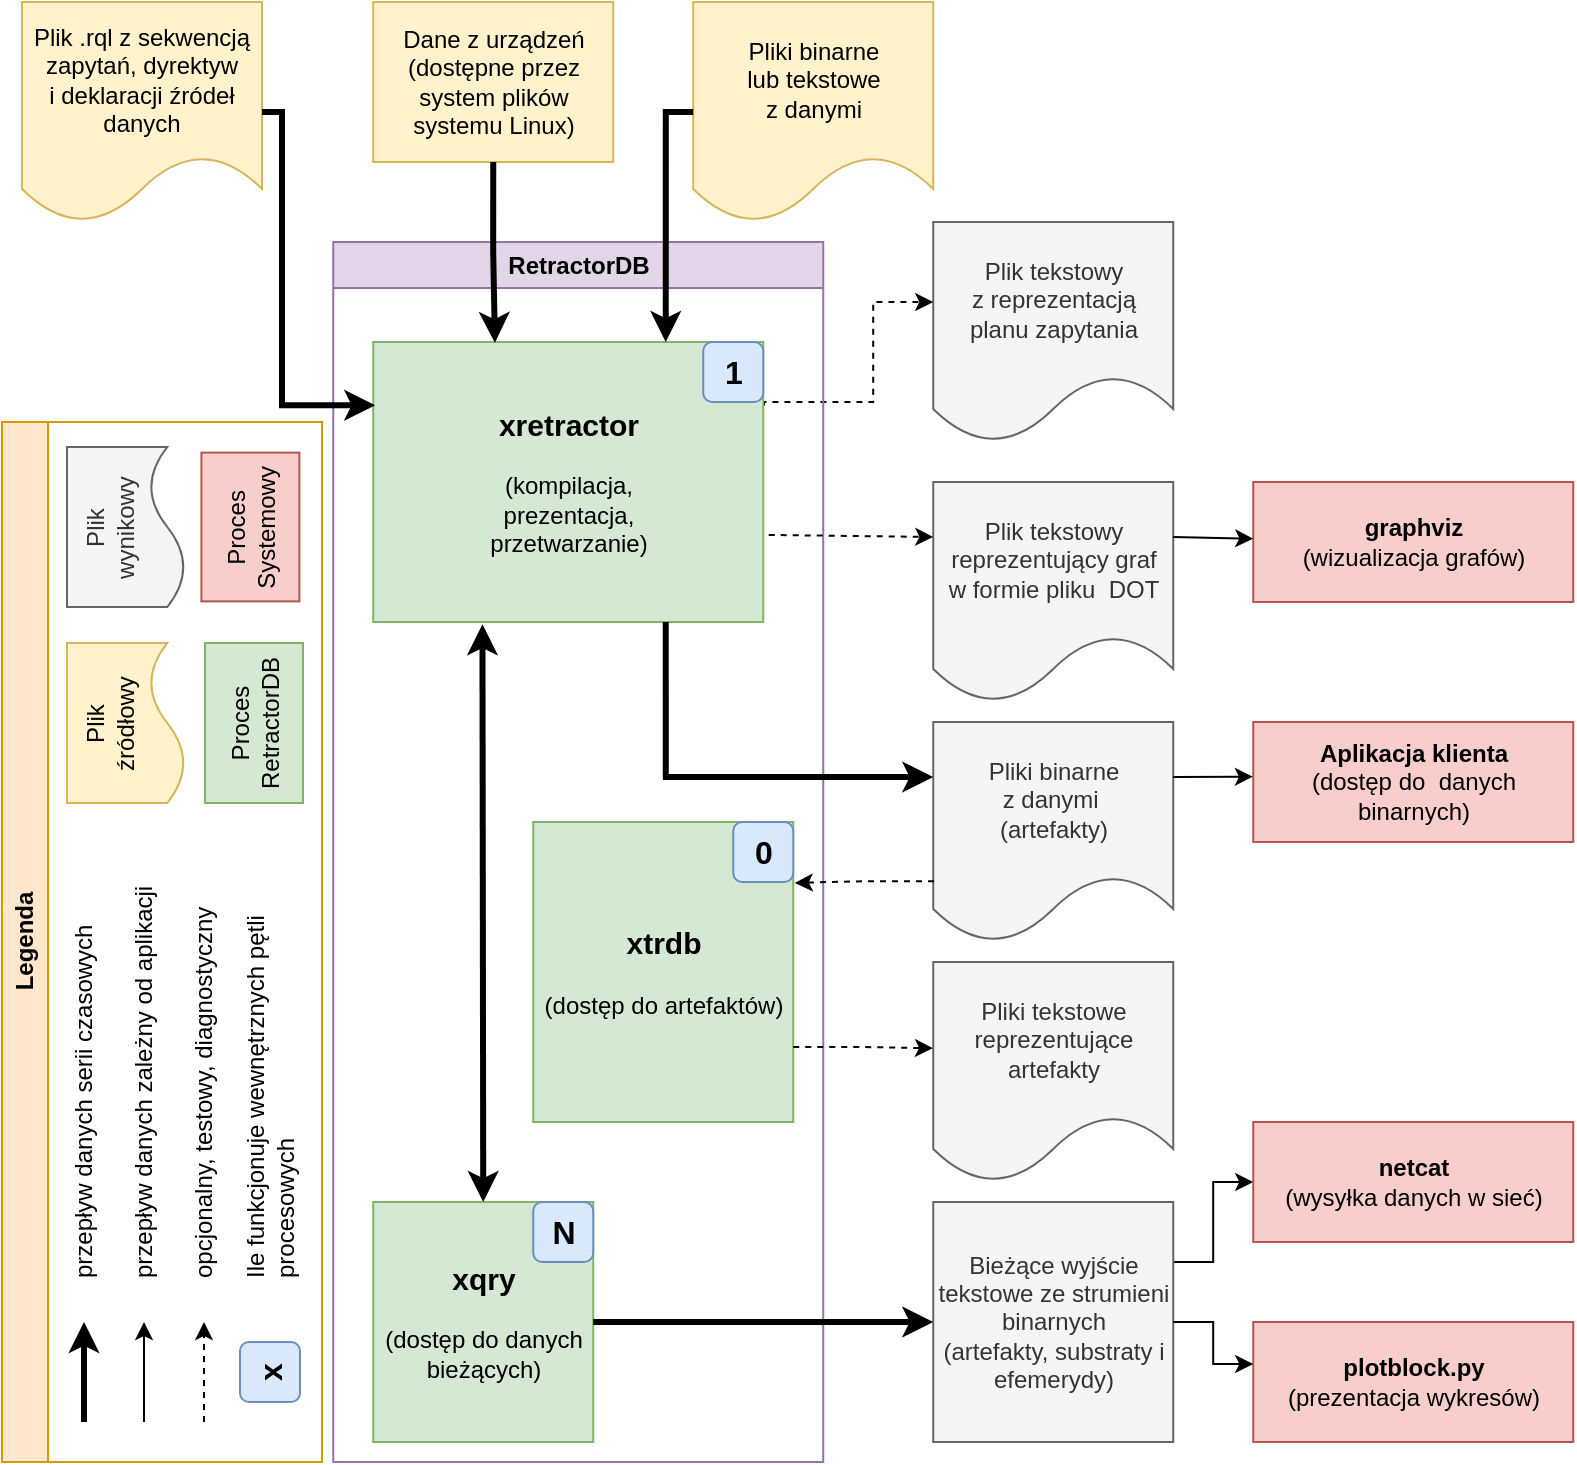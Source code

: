 <mxfile version="28.1.2" pages="3">
  <diagram name="Przepływ danych i sterowania" id="C0W2QoMvG6d1opmmmL35">
    <mxGraphModel dx="2066" dy="1201" grid="1" gridSize="10" guides="1" tooltips="1" connect="1" arrows="1" fold="1" page="1" pageScale="1" pageWidth="827" pageHeight="1169" math="0" shadow="0">
      <root>
        <mxCell id="0" />
        <mxCell id="1" parent="0" />
        <mxCell id="Fg6vfbXNuNdmYqIAQbSN-1" value="Dane z urządzeń&lt;div&gt;(dostępne przez system plików&lt;/div&gt;&lt;div&gt;systemu Linux)&lt;/div&gt;" style="rounded=0;whiteSpace=wrap;html=1;fillColor=#fff2cc;strokeColor=#d6b656;" parent="1" vertex="1">
          <mxGeometry x="215.62" y="40" width="120" height="80" as="geometry" />
        </mxCell>
        <mxCell id="Fg6vfbXNuNdmYqIAQbSN-6" value="Plik .rql z sekwencją&lt;div&gt;zapytań, dyrektyw&lt;/div&gt;&lt;div&gt;i deklaracji źródeł&lt;/div&gt;&lt;div&gt;danych&lt;/div&gt;" style="shape=document;whiteSpace=wrap;html=1;boundedLbl=1;fillColor=#fff2cc;strokeColor=#d6b656;" parent="1" vertex="1">
          <mxGeometry x="40" y="40" width="120" height="110" as="geometry" />
        </mxCell>
        <mxCell id="Fg6vfbXNuNdmYqIAQbSN-7" value="Plik tekstowy&lt;div&gt;z reprezentacją&lt;/div&gt;&lt;div&gt;planu zapytania&lt;/div&gt;" style="shape=document;whiteSpace=wrap;html=1;boundedLbl=1;fillColor=#f5f5f5;fontColor=#333333;strokeColor=#666666;" parent="1" vertex="1">
          <mxGeometry x="495.62" y="150" width="120" height="110" as="geometry" />
        </mxCell>
        <mxCell id="Fg6vfbXNuNdmYqIAQbSN-8" value="Plik tekstowy reprezentujący graf&lt;br&gt;w formie pliku&amp;nbsp; DOT" style="shape=document;whiteSpace=wrap;html=1;boundedLbl=1;fillColor=#f5f5f5;fontColor=#333333;strokeColor=#666666;" parent="1" vertex="1">
          <mxGeometry x="495.62" y="280" width="120" height="110" as="geometry" />
        </mxCell>
        <mxCell id="Fg6vfbXNuNdmYqIAQbSN-9" value="Pliki binarne&lt;div&gt;z danymi&amp;nbsp;&lt;/div&gt;&lt;div&gt;(artefakty)&lt;/div&gt;" style="shape=document;whiteSpace=wrap;html=1;boundedLbl=1;fillColor=#f5f5f5;fontColor=#333333;strokeColor=#666666;" parent="1" vertex="1">
          <mxGeometry x="495.62" y="400" width="120" height="110" as="geometry" />
        </mxCell>
        <mxCell id="Fg6vfbXNuNdmYqIAQbSN-46" style="edgeStyle=orthogonalEdgeStyle;rounded=0;orthogonalLoop=1;jettySize=auto;html=1;exitX=1;exitY=0.25;exitDx=0;exitDy=0;entryX=0;entryY=0.5;entryDx=0;entryDy=0;" parent="1" source="Fg6vfbXNuNdmYqIAQbSN-13" target="Fg6vfbXNuNdmYqIAQbSN-19" edge="1">
          <mxGeometry relative="1" as="geometry" />
        </mxCell>
        <mxCell id="Fg6vfbXNuNdmYqIAQbSN-13" value="Bieżące wyjście tekstowe ze strumieni binarnych&lt;div&gt;(artefakty, substraty i efemerydy)&lt;/div&gt;" style="rounded=0;whiteSpace=wrap;html=1;fillColor=#f5f5f5;fontColor=#333333;strokeColor=#666666;" parent="1" vertex="1">
          <mxGeometry x="495.62" y="640" width="120" height="120" as="geometry" />
        </mxCell>
        <mxCell id="Fg6vfbXNuNdmYqIAQbSN-14" value="Pliki binarne&lt;div&gt;lub tekstowe&lt;/div&gt;&lt;div&gt;z danymi&lt;/div&gt;" style="shape=document;whiteSpace=wrap;html=1;boundedLbl=1;fillColor=#fff2cc;strokeColor=#d6b656;" parent="1" vertex="1">
          <mxGeometry x="375.62" y="40" width="120" height="110" as="geometry" />
        </mxCell>
        <mxCell id="Fg6vfbXNuNdmYqIAQbSN-18" value="&lt;b&gt;plotblock.py&lt;/b&gt;&lt;div&gt;(prezentacja wykresów)&lt;/div&gt;" style="rounded=0;whiteSpace=wrap;html=1;fillColor=#f8cecc;strokeColor=#b85450;" parent="1" vertex="1">
          <mxGeometry x="655.62" y="700" width="160" height="60" as="geometry" />
        </mxCell>
        <mxCell id="Fg6vfbXNuNdmYqIAQbSN-19" value="&lt;b&gt;netcat&lt;/b&gt;&lt;div&gt;(wysyłka danych w sieć)&lt;/div&gt;" style="rounded=0;whiteSpace=wrap;html=1;fillColor=#f8cecc;strokeColor=#b85450;" parent="1" vertex="1">
          <mxGeometry x="655.62" y="600" width="160" height="60" as="geometry" />
        </mxCell>
        <mxCell id="Fg6vfbXNuNdmYqIAQbSN-21" value="&lt;b&gt;graphviz&lt;/b&gt;&lt;br&gt;&lt;div&gt;(wizualizacja grafów)&lt;/div&gt;" style="rounded=0;whiteSpace=wrap;html=1;fillColor=#f8cecc;strokeColor=#b85450;" parent="1" vertex="1">
          <mxGeometry x="655.62" y="280" width="160" height="60" as="geometry" />
        </mxCell>
        <mxCell id="Fg6vfbXNuNdmYqIAQbSN-34" style="edgeStyle=orthogonalEdgeStyle;rounded=0;orthogonalLoop=1;jettySize=auto;html=1;exitX=1.002;exitY=0.227;exitDx=0;exitDy=0;exitPerimeter=0;dashed=1;entryX=0;entryY=0.364;entryDx=0;entryDy=0;entryPerimeter=0;" parent="1" source="Fg6vfbXNuNdmYqIAQbSN-5" target="Fg6vfbXNuNdmYqIAQbSN-7" edge="1">
          <mxGeometry relative="1" as="geometry">
            <mxPoint x="475.62" y="190" as="targetPoint" />
            <Array as="points">
              <mxPoint x="410.62" y="240" />
              <mxPoint x="465.62" y="240" />
              <mxPoint x="465.62" y="190" />
            </Array>
          </mxGeometry>
        </mxCell>
        <mxCell id="Fg6vfbXNuNdmYqIAQbSN-39" value="RetractorDB" style="swimlane;whiteSpace=wrap;html=1;fillColor=#e1d5e7;strokeColor=#9673a6;" parent="1" vertex="1">
          <mxGeometry x="195.62" y="160" width="245" height="610" as="geometry">
            <mxRectangle x="180" y="320" width="140" height="30" as="alternateBounds" />
          </mxGeometry>
        </mxCell>
        <mxCell id="Fg6vfbXNuNdmYqIAQbSN-5" value="&lt;b&gt;&lt;font style=&quot;font-size: 15px;&quot;&gt;xretractor&lt;/font&gt;&lt;/b&gt;&lt;br&gt;&lt;br&gt;&lt;div&gt;(kompilacja,&lt;/div&gt;&lt;div&gt;prezentacja,&lt;/div&gt;&lt;div&gt;przetwarzanie)&lt;/div&gt;" style="rounded=0;whiteSpace=wrap;html=1;fillColor=#d5e8d4;strokeColor=#82b366;" parent="Fg6vfbXNuNdmYqIAQbSN-39" vertex="1">
          <mxGeometry x="20" y="50" width="195" height="140" as="geometry" />
        </mxCell>
        <mxCell id="Fg6vfbXNuNdmYqIAQbSN-15" value="&lt;b&gt;&lt;font style=&quot;font-size: 15px;&quot;&gt;xqry&lt;/font&gt;&lt;/b&gt;&lt;div&gt;&lt;br&gt;&lt;div&gt;(dostęp do danych bieżących)&lt;/div&gt;&lt;/div&gt;" style="rounded=0;whiteSpace=wrap;html=1;fillColor=#d5e8d4;strokeColor=#82b366;" parent="Fg6vfbXNuNdmYqIAQbSN-39" vertex="1">
          <mxGeometry x="20" y="480" width="110" height="120" as="geometry" />
        </mxCell>
        <mxCell id="Fg6vfbXNuNdmYqIAQbSN-44" value="" style="endArrow=classic;startArrow=classic;html=1;rounded=0;entryX=0.28;entryY=1.008;entryDx=0;entryDy=0;entryPerimeter=0;exitX=0.5;exitY=0;exitDx=0;exitDy=0;strokeWidth=3;" parent="Fg6vfbXNuNdmYqIAQbSN-39" source="Fg6vfbXNuNdmYqIAQbSN-15" target="Fg6vfbXNuNdmYqIAQbSN-5" edge="1">
          <mxGeometry width="50" height="50" relative="1" as="geometry">
            <mxPoint x="90" y="350" as="sourcePoint" />
            <mxPoint x="140" y="300" as="targetPoint" />
          </mxGeometry>
        </mxCell>
        <mxCell id="Fg6vfbXNuNdmYqIAQbSN-20" value="&lt;b&gt;&lt;font style=&quot;font-size: 15px;&quot;&gt;xtrdb&lt;/font&gt;&lt;/b&gt;&lt;div&gt;&lt;br&gt;&lt;div&gt;(dostęp do artefaktów)&lt;/div&gt;&lt;/div&gt;" style="rounded=0;whiteSpace=wrap;html=1;fillColor=#d5e8d4;strokeColor=#82b366;" parent="Fg6vfbXNuNdmYqIAQbSN-39" vertex="1">
          <mxGeometry x="100" y="290" width="130" height="150" as="geometry" />
        </mxCell>
        <mxCell id="FQnMRzg0GCUVHzva91u1-2" value="&lt;b&gt;&lt;font style=&quot;font-size: 16px;&quot;&gt;1&lt;/font&gt;&lt;/b&gt;" style="rounded=1;whiteSpace=wrap;html=1;fillColor=#dae8fc;strokeColor=#6c8ebf;" parent="Fg6vfbXNuNdmYqIAQbSN-39" vertex="1">
          <mxGeometry x="185" y="50" width="30" height="30" as="geometry" />
        </mxCell>
        <mxCell id="FQnMRzg0GCUVHzva91u1-4" value="&lt;b&gt;&lt;font style=&quot;font-size: 16px;&quot;&gt;N&lt;/font&gt;&lt;/b&gt;" style="rounded=1;whiteSpace=wrap;html=1;fillColor=#dae8fc;strokeColor=#6c8ebf;" parent="Fg6vfbXNuNdmYqIAQbSN-39" vertex="1">
          <mxGeometry x="100" y="480" width="30" height="30" as="geometry" />
        </mxCell>
        <mxCell id="FQnMRzg0GCUVHzva91u1-5" value="&lt;span style=&quot;font-size: 16px;&quot;&gt;&lt;b&gt;0&lt;/b&gt;&lt;/span&gt;" style="rounded=1;whiteSpace=wrap;html=1;fillColor=#dae8fc;strokeColor=#6c8ebf;" parent="Fg6vfbXNuNdmYqIAQbSN-39" vertex="1">
          <mxGeometry x="200" y="290" width="30" height="30" as="geometry" />
        </mxCell>
        <mxCell id="Fg6vfbXNuNdmYqIAQbSN-42" style="edgeStyle=orthogonalEdgeStyle;rounded=0;orthogonalLoop=1;jettySize=auto;html=1;exitX=0.003;exitY=0.724;exitDx=0;exitDy=0;entryX=1.006;entryY=0.203;entryDx=0;entryDy=0;exitPerimeter=0;entryPerimeter=0;dashed=1;" parent="1" source="Fg6vfbXNuNdmYqIAQbSN-9" target="Fg6vfbXNuNdmYqIAQbSN-20" edge="1">
          <mxGeometry relative="1" as="geometry" />
        </mxCell>
        <mxCell id="Fg6vfbXNuNdmYqIAQbSN-45" style="edgeStyle=orthogonalEdgeStyle;rounded=0;orthogonalLoop=1;jettySize=auto;html=1;exitX=1;exitY=0.5;exitDx=0;exitDy=0;entryX=0;entryY=0.5;entryDx=0;entryDy=0;strokeWidth=3;" parent="1" source="Fg6vfbXNuNdmYqIAQbSN-15" target="Fg6vfbXNuNdmYqIAQbSN-13" edge="1">
          <mxGeometry relative="1" as="geometry" />
        </mxCell>
        <mxCell id="Fg6vfbXNuNdmYqIAQbSN-47" style="edgeStyle=orthogonalEdgeStyle;rounded=0;orthogonalLoop=1;jettySize=auto;html=1;exitX=1;exitY=0.5;exitDx=0;exitDy=0;" parent="1" source="Fg6vfbXNuNdmYqIAQbSN-13" edge="1">
          <mxGeometry relative="1" as="geometry">
            <mxPoint x="655.62" y="721" as="targetPoint" />
            <Array as="points">
              <mxPoint x="635.62" y="700" />
              <mxPoint x="635.62" y="721" />
            </Array>
          </mxGeometry>
        </mxCell>
        <mxCell id="Fg6vfbXNuNdmYqIAQbSN-48" value="" style="endArrow=classic;html=1;rounded=0;exitX=1.014;exitY=0.689;exitDx=0;exitDy=0;entryX=0;entryY=0.25;entryDx=0;entryDy=0;exitPerimeter=0;dashed=1;" parent="1" source="Fg6vfbXNuNdmYqIAQbSN-5" target="Fg6vfbXNuNdmYqIAQbSN-8" edge="1">
          <mxGeometry width="50" height="50" relative="1" as="geometry">
            <mxPoint x="385.62" y="280" as="sourcePoint" />
            <mxPoint x="435.62" y="230" as="targetPoint" />
          </mxGeometry>
        </mxCell>
        <mxCell id="Fg6vfbXNuNdmYqIAQbSN-49" value="" style="endArrow=classic;html=1;rounded=0;exitX=1;exitY=0.25;exitDx=0;exitDy=0;" parent="1" source="Fg6vfbXNuNdmYqIAQbSN-8" target="Fg6vfbXNuNdmYqIAQbSN-21" edge="1">
          <mxGeometry width="50" height="50" relative="1" as="geometry">
            <mxPoint x="385.62" y="320" as="sourcePoint" />
            <mxPoint x="435.62" y="270" as="targetPoint" />
          </mxGeometry>
        </mxCell>
        <mxCell id="Fg6vfbXNuNdmYqIAQbSN-50" value="Pliki tekstowe&lt;div&gt;reprezentujące&lt;/div&gt;&lt;div&gt;artefakty&lt;/div&gt;" style="shape=document;whiteSpace=wrap;html=1;boundedLbl=1;fillColor=#f5f5f5;fontColor=#333333;strokeColor=#666666;" parent="1" vertex="1">
          <mxGeometry x="495.62" y="520" width="120" height="110" as="geometry" />
        </mxCell>
        <mxCell id="Fg6vfbXNuNdmYqIAQbSN-51" style="edgeStyle=orthogonalEdgeStyle;rounded=0;orthogonalLoop=1;jettySize=auto;html=1;exitX=1;exitY=0.75;exitDx=0;exitDy=0;entryX=-0.001;entryY=0.392;entryDx=0;entryDy=0;entryPerimeter=0;dashed=1;" parent="1" source="Fg6vfbXNuNdmYqIAQbSN-20" target="Fg6vfbXNuNdmYqIAQbSN-50" edge="1">
          <mxGeometry relative="1" as="geometry" />
        </mxCell>
        <mxCell id="Fg6vfbXNuNdmYqIAQbSN-55" value="&lt;div&gt;&lt;b&gt;Aplikacja klienta&lt;/b&gt;&lt;/div&gt;&lt;div&gt;(dostęp do&amp;nbsp; danych&lt;div&gt;binarnych)&lt;/div&gt;&lt;/div&gt;" style="rounded=0;whiteSpace=wrap;html=1;fillColor=#f8cecc;strokeColor=#b85450;" parent="1" vertex="1">
          <mxGeometry x="655.62" y="400" width="160" height="60" as="geometry" />
        </mxCell>
        <mxCell id="Fg6vfbXNuNdmYqIAQbSN-56" value="" style="endArrow=classic;html=1;rounded=0;exitX=1;exitY=0.25;exitDx=0;exitDy=0;entryX=-0.001;entryY=0.456;entryDx=0;entryDy=0;entryPerimeter=0;" parent="1" source="Fg6vfbXNuNdmYqIAQbSN-9" target="Fg6vfbXNuNdmYqIAQbSN-55" edge="1">
          <mxGeometry width="50" height="50" relative="1" as="geometry">
            <mxPoint x="635.62" y="318" as="sourcePoint" />
            <mxPoint x="665.62" y="318" as="targetPoint" />
          </mxGeometry>
        </mxCell>
        <mxCell id="Fg6vfbXNuNdmYqIAQbSN-57" value="Legenda" style="swimlane;whiteSpace=wrap;html=1;fillColor=#ffe6cc;strokeColor=#d79b00;rotation=-90;" parent="1" vertex="1">
          <mxGeometry x="-150" y="430" width="520" height="160" as="geometry" />
        </mxCell>
        <mxCell id="Fg6vfbXNuNdmYqIAQbSN-58" value="" style="endArrow=classic;html=1;rounded=0;strokeWidth=3;" parent="Fg6vfbXNuNdmYqIAQbSN-57" edge="1">
          <mxGeometry width="50" height="50" relative="1" as="geometry">
            <mxPoint x="221" y="320" as="sourcePoint" />
            <mxPoint x="221" y="270" as="targetPoint" />
          </mxGeometry>
        </mxCell>
        <mxCell id="Fg6vfbXNuNdmYqIAQbSN-59" value="przepływ danych serii czasowych" style="text;html=1;align=left;verticalAlign=middle;whiteSpace=wrap;rounded=0;rotation=-90;" parent="Fg6vfbXNuNdmYqIAQbSN-57" vertex="1">
          <mxGeometry x="101" y="120" width="240" height="20" as="geometry" />
        </mxCell>
        <mxCell id="Fg6vfbXNuNdmYqIAQbSN-60" value="" style="endArrow=classic;html=1;rounded=0;strokeWidth=1;" parent="Fg6vfbXNuNdmYqIAQbSN-57" edge="1">
          <mxGeometry width="50" height="50" relative="1" as="geometry">
            <mxPoint x="251" y="320" as="sourcePoint" />
            <mxPoint x="251" y="270" as="targetPoint" />
          </mxGeometry>
        </mxCell>
        <mxCell id="Fg6vfbXNuNdmYqIAQbSN-63" value="przepływ danych zależny od aplikacji" style="text;html=1;align=left;verticalAlign=middle;whiteSpace=wrap;rounded=0;rotation=-90;" parent="Fg6vfbXNuNdmYqIAQbSN-57" vertex="1">
          <mxGeometry x="131" y="120" width="240" height="20" as="geometry" />
        </mxCell>
        <mxCell id="Fg6vfbXNuNdmYqIAQbSN-64" value="" style="endArrow=classic;html=1;rounded=0;strokeWidth=1;dashed=1;" parent="Fg6vfbXNuNdmYqIAQbSN-57" edge="1">
          <mxGeometry width="50" height="50" relative="1" as="geometry">
            <mxPoint x="281" y="320" as="sourcePoint" />
            <mxPoint x="281" y="270" as="targetPoint" />
          </mxGeometry>
        </mxCell>
        <mxCell id="Fg6vfbXNuNdmYqIAQbSN-65" value="opcjonalny, testowy, diagnostyczny" style="text;html=1;align=left;verticalAlign=middle;whiteSpace=wrap;rounded=0;rotation=-90;" parent="Fg6vfbXNuNdmYqIAQbSN-57" vertex="1">
          <mxGeometry x="161" y="120" width="240" height="20" as="geometry" />
        </mxCell>
        <mxCell id="XlgDuEmvw5EQqx1LI1F7-3" value="Proces&lt;div&gt;Systemowy&lt;/div&gt;" style="rounded=0;whiteSpace=wrap;html=1;fillColor=#f8cecc;strokeColor=#b85450;rotation=-90;" parent="Fg6vfbXNuNdmYqIAQbSN-57" vertex="1">
          <mxGeometry x="267" y="-152" width="74.38" height="49" as="geometry" />
        </mxCell>
        <mxCell id="XlgDuEmvw5EQqx1LI1F7-2" value="Proces&lt;div&gt;RetractorDB&lt;/div&gt;" style="rounded=0;whiteSpace=wrap;html=1;fillColor=#d5e8d4;strokeColor=#82b366;rotation=-90;" parent="Fg6vfbXNuNdmYqIAQbSN-57" vertex="1">
          <mxGeometry x="266" y="-54" width="80" height="49" as="geometry" />
        </mxCell>
        <mxCell id="XlgDuEmvw5EQqx1LI1F7-4" value="Plik&lt;div&gt;źródłowy&lt;/div&gt;" style="shape=document;whiteSpace=wrap;html=1;boundedLbl=1;fillColor=#fff2cc;strokeColor=#d6b656;rotation=-90;" parent="Fg6vfbXNuNdmYqIAQbSN-57" vertex="1">
          <mxGeometry x="202" y="-59" width="80" height="59" as="geometry" />
        </mxCell>
        <mxCell id="XlgDuEmvw5EQqx1LI1F7-5" value="Plik&lt;div&gt;wynikowy&lt;/div&gt;" style="shape=document;whiteSpace=wrap;html=1;boundedLbl=1;fillColor=#f5f5f5;strokeColor=#666666;fontColor=#333333;rotation=-90;" parent="Fg6vfbXNuNdmYqIAQbSN-57" vertex="1">
          <mxGeometry x="202" y="-157" width="80" height="59" as="geometry" />
        </mxCell>
        <mxCell id="FQnMRzg0GCUVHzva91u1-6" value="&lt;b&gt;&lt;font style=&quot;font-size: 16px;&quot;&gt;x&lt;/font&gt;&lt;/b&gt;" style="rounded=1;whiteSpace=wrap;html=1;fillColor=#dae8fc;strokeColor=#6c8ebf;rotation=-90;" parent="Fg6vfbXNuNdmYqIAQbSN-57" vertex="1">
          <mxGeometry x="299" y="280" width="30" height="30" as="geometry" />
        </mxCell>
        <mxCell id="FQnMRzg0GCUVHzva91u1-7" value="Ile funkcjonuje wewnętrznych pętli procesowych" style="text;html=1;align=left;verticalAlign=middle;whiteSpace=wrap;rounded=0;rotation=-90;" parent="Fg6vfbXNuNdmYqIAQbSN-57" vertex="1">
          <mxGeometry x="194" y="120" width="240" height="20" as="geometry" />
        </mxCell>
        <mxCell id="XlgDuEmvw5EQqx1LI1F7-7" style="edgeStyle=orthogonalEdgeStyle;rounded=0;orthogonalLoop=1;jettySize=auto;html=1;exitX=1;exitY=0.5;exitDx=0;exitDy=0;entryX=0.005;entryY=0.226;entryDx=0;entryDy=0;entryPerimeter=0;strokeWidth=3;" parent="1" source="Fg6vfbXNuNdmYqIAQbSN-6" target="Fg6vfbXNuNdmYqIAQbSN-5" edge="1">
          <mxGeometry relative="1" as="geometry">
            <Array as="points">
              <mxPoint x="170" y="95" />
              <mxPoint x="170" y="242" />
            </Array>
          </mxGeometry>
        </mxCell>
        <mxCell id="Fg6vfbXNuNdmYqIAQbSN-22" value="" style="endArrow=classic;html=1;rounded=0;exitX=0.5;exitY=1;exitDx=0;exitDy=0;entryX=0.312;entryY=0.003;entryDx=0;entryDy=0;edgeStyle=orthogonalEdgeStyle;entryPerimeter=0;strokeWidth=3;" parent="1" source="Fg6vfbXNuNdmYqIAQbSN-1" target="Fg6vfbXNuNdmYqIAQbSN-5" edge="1">
          <mxGeometry width="50" height="50" relative="1" as="geometry">
            <mxPoint x="405.62" y="480" as="sourcePoint" />
            <mxPoint x="455.62" y="430" as="targetPoint" />
          </mxGeometry>
        </mxCell>
        <mxCell id="Fg6vfbXNuNdmYqIAQbSN-23" value="" style="endArrow=classic;html=1;rounded=0;exitX=0;exitY=0.5;exitDx=0;exitDy=0;entryX=0.75;entryY=0;entryDx=0;entryDy=0;edgeStyle=orthogonalEdgeStyle;strokeWidth=3;jumpSize=6;" parent="1" source="Fg6vfbXNuNdmYqIAQbSN-14" target="Fg6vfbXNuNdmYqIAQbSN-5" edge="1">
          <mxGeometry width="50" height="50" relative="1" as="geometry">
            <mxPoint x="205.62" y="170" as="sourcePoint" />
            <mxPoint x="265.62" y="250" as="targetPoint" />
          </mxGeometry>
        </mxCell>
        <mxCell id="Fg6vfbXNuNdmYqIAQbSN-38" style="edgeStyle=orthogonalEdgeStyle;rounded=0;orthogonalLoop=1;jettySize=auto;html=1;exitX=0.75;exitY=1;exitDx=0;exitDy=0;entryX=0;entryY=0.25;entryDx=0;entryDy=0;strokeWidth=3;" parent="1" source="Fg6vfbXNuNdmYqIAQbSN-5" target="Fg6vfbXNuNdmYqIAQbSN-9" edge="1">
          <mxGeometry relative="1" as="geometry" />
        </mxCell>
      </root>
    </mxGraphModel>
  </diagram>
  <diagram name="Przetwarzanie" id="3vYioutPqdO7MbQHuzy_">
    <mxGraphModel dx="2066" dy="1201" grid="1" gridSize="10" guides="1" tooltips="1" connect="1" arrows="1" fold="1" page="1" pageScale="1" pageWidth="827" pageHeight="1169" math="0" shadow="0">
      <root>
        <mxCell id="3nlz8AkdvJ89kqbYWpn7-0" />
        <mxCell id="3nlz8AkdvJ89kqbYWpn7-1" parent="3nlz8AkdvJ89kqbYWpn7-0" />
        <mxCell id="3nlz8AkdvJ89kqbYWpn7-2" value="Dane z urządzeń&lt;div&gt;(dostępne przez system plików&lt;/div&gt;&lt;div&gt;systemu Linux)&lt;/div&gt;" style="rounded=0;whiteSpace=wrap;html=1;fillColor=#fff2cc;strokeColor=#d6b656;" vertex="1" parent="3nlz8AkdvJ89kqbYWpn7-1">
          <mxGeometry x="215.62" y="40" width="120" height="80" as="geometry" />
        </mxCell>
        <mxCell id="3nlz8AkdvJ89kqbYWpn7-3" value="Plik .rql z sekwencją&lt;div&gt;zapytań, dyrektyw&lt;/div&gt;&lt;div&gt;i deklaracji źródeł&lt;/div&gt;&lt;div&gt;danych&lt;/div&gt;" style="shape=document;whiteSpace=wrap;html=1;boundedLbl=1;fillColor=#fff2cc;strokeColor=#d6b656;" vertex="1" parent="3nlz8AkdvJ89kqbYWpn7-1">
          <mxGeometry x="40" y="40" width="120" height="110" as="geometry" />
        </mxCell>
        <mxCell id="3nlz8AkdvJ89kqbYWpn7-7" style="edgeStyle=orthogonalEdgeStyle;rounded=0;orthogonalLoop=1;jettySize=auto;html=1;exitX=1;exitY=0.25;exitDx=0;exitDy=0;entryX=0;entryY=0.5;entryDx=0;entryDy=0;" edge="1" parent="3nlz8AkdvJ89kqbYWpn7-1" source="3nlz8AkdvJ89kqbYWpn7-8" target="3nlz8AkdvJ89kqbYWpn7-11">
          <mxGeometry relative="1" as="geometry" />
        </mxCell>
        <mxCell id="3nlz8AkdvJ89kqbYWpn7-8" value="Bieżące wyjście tekstowe ze strumieni binarnych&lt;div&gt;(artefakty, substraty i efemerydy)&lt;/div&gt;" style="rounded=0;whiteSpace=wrap;html=1;fillColor=#f5f5f5;fontColor=#333333;strokeColor=#666666;" vertex="1" parent="3nlz8AkdvJ89kqbYWpn7-1">
          <mxGeometry x="495.62" y="400" width="120" height="120" as="geometry" />
        </mxCell>
        <mxCell id="3nlz8AkdvJ89kqbYWpn7-9" value="Pliki binarne&lt;div&gt;lub tekstowe&lt;/div&gt;&lt;div&gt;z danymi&lt;/div&gt;" style="shape=document;whiteSpace=wrap;html=1;boundedLbl=1;fillColor=#fff2cc;strokeColor=#d6b656;" vertex="1" parent="3nlz8AkdvJ89kqbYWpn7-1">
          <mxGeometry x="375.62" y="40" width="120" height="110" as="geometry" />
        </mxCell>
        <mxCell id="3nlz8AkdvJ89kqbYWpn7-10" value="&lt;b&gt;plotblock.py&lt;/b&gt;&lt;div&gt;(prezentacja wykresów)&lt;/div&gt;" style="rounded=0;whiteSpace=wrap;html=1;fillColor=#f8cecc;strokeColor=#b85450;" vertex="1" parent="3nlz8AkdvJ89kqbYWpn7-1">
          <mxGeometry x="655.62" y="460" width="160" height="60" as="geometry" />
        </mxCell>
        <mxCell id="3nlz8AkdvJ89kqbYWpn7-11" value="&lt;b&gt;netcat&lt;/b&gt;&lt;div&gt;(wysyłka danych w sieć)&lt;/div&gt;" style="rounded=0;whiteSpace=wrap;html=1;fillColor=#f8cecc;strokeColor=#b85450;" vertex="1" parent="3nlz8AkdvJ89kqbYWpn7-1">
          <mxGeometry x="655.62" y="360" width="160" height="60" as="geometry" />
        </mxCell>
        <mxCell id="3nlz8AkdvJ89kqbYWpn7-14" value="RetractorDB" style="swimlane;whiteSpace=wrap;html=1;fillColor=#e1d5e7;strokeColor=#9673a6;" vertex="1" parent="3nlz8AkdvJ89kqbYWpn7-1">
          <mxGeometry x="195.62" y="160" width="245" height="380" as="geometry">
            <mxRectangle x="180" y="320" width="140" height="30" as="alternateBounds" />
          </mxGeometry>
        </mxCell>
        <mxCell id="3nlz8AkdvJ89kqbYWpn7-15" value="&lt;b&gt;&lt;font style=&quot;font-size: 15px;&quot;&gt;xretractor&lt;/font&gt;&lt;/b&gt;&lt;br&gt;&lt;br&gt;&lt;div&gt;(kompilacja,&lt;/div&gt;&lt;div&gt;prezentacja,&lt;/div&gt;&lt;div&gt;przetwarzanie)&lt;/div&gt;" style="rounded=0;whiteSpace=wrap;html=1;fillColor=#d5e8d4;strokeColor=#82b366;" vertex="1" parent="3nlz8AkdvJ89kqbYWpn7-14">
          <mxGeometry x="20" y="50" width="195" height="140" as="geometry" />
        </mxCell>
        <mxCell id="3nlz8AkdvJ89kqbYWpn7-16" value="&lt;b&gt;&lt;font style=&quot;font-size: 15px;&quot;&gt;xqry&lt;/font&gt;&lt;/b&gt;&lt;div&gt;&lt;br&gt;&lt;div&gt;(dostęp do danych bieżących)&lt;/div&gt;&lt;/div&gt;" style="rounded=0;whiteSpace=wrap;html=1;fillColor=#d5e8d4;strokeColor=#82b366;" vertex="1" parent="3nlz8AkdvJ89kqbYWpn7-14">
          <mxGeometry x="20" y="240" width="110" height="120" as="geometry" />
        </mxCell>
        <mxCell id="3nlz8AkdvJ89kqbYWpn7-17" value="" style="endArrow=classic;startArrow=classic;html=1;rounded=0;entryX=0.28;entryY=1.008;entryDx=0;entryDy=0;entryPerimeter=0;exitX=0.5;exitY=0;exitDx=0;exitDy=0;strokeWidth=3;" edge="1" parent="3nlz8AkdvJ89kqbYWpn7-14" source="3nlz8AkdvJ89kqbYWpn7-16" target="3nlz8AkdvJ89kqbYWpn7-15">
          <mxGeometry width="50" height="50" relative="1" as="geometry">
            <mxPoint x="90" y="350" as="sourcePoint" />
            <mxPoint x="140" y="300" as="targetPoint" />
          </mxGeometry>
        </mxCell>
        <mxCell id="3nlz8AkdvJ89kqbYWpn7-19" value="&lt;b&gt;&lt;font style=&quot;font-size: 16px;&quot;&gt;1&lt;/font&gt;&lt;/b&gt;" style="rounded=1;whiteSpace=wrap;html=1;fillColor=#dae8fc;strokeColor=#6c8ebf;" vertex="1" parent="3nlz8AkdvJ89kqbYWpn7-14">
          <mxGeometry x="185" y="50" width="30" height="30" as="geometry" />
        </mxCell>
        <mxCell id="3nlz8AkdvJ89kqbYWpn7-20" value="&lt;b&gt;&lt;font style=&quot;font-size: 16px;&quot;&gt;N&lt;/font&gt;&lt;/b&gt;" style="rounded=1;whiteSpace=wrap;html=1;fillColor=#dae8fc;strokeColor=#6c8ebf;" vertex="1" parent="3nlz8AkdvJ89kqbYWpn7-14">
          <mxGeometry x="100" y="240" width="30" height="30" as="geometry" />
        </mxCell>
        <mxCell id="3nlz8AkdvJ89kqbYWpn7-23" style="edgeStyle=orthogonalEdgeStyle;rounded=0;orthogonalLoop=1;jettySize=auto;html=1;exitX=1;exitY=0.5;exitDx=0;exitDy=0;entryX=0;entryY=0.5;entryDx=0;entryDy=0;strokeWidth=3;" edge="1" parent="3nlz8AkdvJ89kqbYWpn7-1" source="3nlz8AkdvJ89kqbYWpn7-16" target="3nlz8AkdvJ89kqbYWpn7-8">
          <mxGeometry relative="1" as="geometry" />
        </mxCell>
        <mxCell id="3nlz8AkdvJ89kqbYWpn7-24" style="edgeStyle=orthogonalEdgeStyle;rounded=0;orthogonalLoop=1;jettySize=auto;html=1;exitX=1;exitY=0.5;exitDx=0;exitDy=0;" edge="1" parent="3nlz8AkdvJ89kqbYWpn7-1" source="3nlz8AkdvJ89kqbYWpn7-8">
          <mxGeometry relative="1" as="geometry">
            <mxPoint x="655.62" y="481" as="targetPoint" />
            <Array as="points">
              <mxPoint x="635.62" y="460" />
              <mxPoint x="635.62" y="481" />
            </Array>
          </mxGeometry>
        </mxCell>
        <mxCell id="3nlz8AkdvJ89kqbYWpn7-44" style="edgeStyle=orthogonalEdgeStyle;rounded=0;orthogonalLoop=1;jettySize=auto;html=1;exitX=1;exitY=0.5;exitDx=0;exitDy=0;entryX=0.005;entryY=0.226;entryDx=0;entryDy=0;entryPerimeter=0;strokeWidth=3;" edge="1" parent="3nlz8AkdvJ89kqbYWpn7-1" source="3nlz8AkdvJ89kqbYWpn7-3" target="3nlz8AkdvJ89kqbYWpn7-15">
          <mxGeometry relative="1" as="geometry">
            <Array as="points">
              <mxPoint x="170" y="95" />
              <mxPoint x="170" y="242" />
            </Array>
          </mxGeometry>
        </mxCell>
        <mxCell id="3nlz8AkdvJ89kqbYWpn7-45" value="" style="endArrow=classic;html=1;rounded=0;exitX=0.5;exitY=1;exitDx=0;exitDy=0;entryX=0.312;entryY=0.003;entryDx=0;entryDy=0;edgeStyle=orthogonalEdgeStyle;entryPerimeter=0;strokeWidth=3;" edge="1" parent="3nlz8AkdvJ89kqbYWpn7-1" source="3nlz8AkdvJ89kqbYWpn7-2" target="3nlz8AkdvJ89kqbYWpn7-15">
          <mxGeometry width="50" height="50" relative="1" as="geometry">
            <mxPoint x="405.62" y="480" as="sourcePoint" />
            <mxPoint x="455.62" y="430" as="targetPoint" />
          </mxGeometry>
        </mxCell>
        <mxCell id="3nlz8AkdvJ89kqbYWpn7-46" value="" style="endArrow=classic;html=1;rounded=0;exitX=0;exitY=0.5;exitDx=0;exitDy=0;entryX=0.75;entryY=0;entryDx=0;entryDy=0;edgeStyle=orthogonalEdgeStyle;strokeWidth=3;jumpSize=6;" edge="1" parent="3nlz8AkdvJ89kqbYWpn7-1" source="3nlz8AkdvJ89kqbYWpn7-9" target="3nlz8AkdvJ89kqbYWpn7-15">
          <mxGeometry width="50" height="50" relative="1" as="geometry">
            <mxPoint x="205.62" y="170" as="sourcePoint" />
            <mxPoint x="265.62" y="250" as="targetPoint" />
          </mxGeometry>
        </mxCell>
      </root>
    </mxGraphModel>
  </diagram>
  <diagram id="lowpBQeVr05MayOWj9_A" name="Kompilacja">
    <mxGraphModel dx="2066" dy="1201" grid="1" gridSize="10" guides="1" tooltips="1" connect="1" arrows="1" fold="1" page="1" pageScale="1" pageWidth="827" pageHeight="1169" math="0" shadow="0">
      <root>
        <mxCell id="0" />
        <mxCell id="1" parent="0" />
        <mxCell id="h-s58bCrEpXbIdUY5Sfa-2" value="Plik .rql z sekwencją&lt;div&gt;zapytań, dyrektyw&lt;/div&gt;&lt;div&gt;i deklaracji źródeł&lt;/div&gt;&lt;div&gt;danych&lt;/div&gt;" style="shape=document;whiteSpace=wrap;html=1;boundedLbl=1;fillColor=#fff2cc;strokeColor=#d6b656;" parent="1" vertex="1">
          <mxGeometry x="40" y="40" width="120" height="110" as="geometry" />
        </mxCell>
        <mxCell id="h-s58bCrEpXbIdUY5Sfa-3" value="Plik tekstowy&lt;div&gt;z reprezentacją&lt;/div&gt;&lt;div&gt;planu zapytania&lt;/div&gt;" style="shape=document;whiteSpace=wrap;html=1;boundedLbl=1;fillColor=#f5f5f5;fontColor=#333333;strokeColor=#666666;" parent="1" vertex="1">
          <mxGeometry x="495.62" y="150" width="120" height="110" as="geometry" />
        </mxCell>
        <mxCell id="h-s58bCrEpXbIdUY5Sfa-4" value="Plik tekstowy reprezentujący graf&lt;br&gt;w formie pliku&amp;nbsp; DOT" style="shape=document;whiteSpace=wrap;html=1;boundedLbl=1;fillColor=#f5f5f5;fontColor=#333333;strokeColor=#666666;" parent="1" vertex="1">
          <mxGeometry x="495.62" y="280" width="120" height="110" as="geometry" />
        </mxCell>
        <mxCell id="h-s58bCrEpXbIdUY5Sfa-11" value="&lt;b&gt;graphviz&lt;/b&gt;&lt;br&gt;&lt;div&gt;(wizualizacja grafów)&lt;/div&gt;" style="rounded=0;whiteSpace=wrap;html=1;fillColor=#f8cecc;strokeColor=#b85450;" parent="1" vertex="1">
          <mxGeometry x="655.62" y="280" width="160" height="60" as="geometry" />
        </mxCell>
        <mxCell id="h-s58bCrEpXbIdUY5Sfa-12" style="edgeStyle=orthogonalEdgeStyle;rounded=0;orthogonalLoop=1;jettySize=auto;html=1;exitX=1.002;exitY=0.227;exitDx=0;exitDy=0;exitPerimeter=0;dashed=1;entryX=0;entryY=0.364;entryDx=0;entryDy=0;entryPerimeter=0;" parent="1" source="h-s58bCrEpXbIdUY5Sfa-14" target="h-s58bCrEpXbIdUY5Sfa-3" edge="1">
          <mxGeometry relative="1" as="geometry">
            <mxPoint x="475.62" y="190" as="targetPoint" />
            <Array as="points">
              <mxPoint x="410.62" y="240" />
              <mxPoint x="465.62" y="240" />
              <mxPoint x="465.62" y="190" />
            </Array>
          </mxGeometry>
        </mxCell>
        <mxCell id="h-s58bCrEpXbIdUY5Sfa-13" value="RetractorDB" style="swimlane;whiteSpace=wrap;html=1;fillColor=#e1d5e7;strokeColor=#9673a6;" parent="1" vertex="1">
          <mxGeometry x="195.62" y="160" width="245" height="230" as="geometry">
            <mxRectangle x="180" y="320" width="140" height="30" as="alternateBounds" />
          </mxGeometry>
        </mxCell>
        <mxCell id="h-s58bCrEpXbIdUY5Sfa-14" value="&lt;b&gt;&lt;font style=&quot;font-size: 15px;&quot;&gt;xretractor&lt;/font&gt;&lt;/b&gt;&lt;br&gt;&lt;br&gt;&lt;div&gt;(kompilacja,&lt;/div&gt;&lt;div&gt;prezentacja,&lt;/div&gt;&lt;div&gt;przetwarzanie)&lt;/div&gt;" style="rounded=0;whiteSpace=wrap;html=1;fillColor=#d5e8d4;strokeColor=#82b366;" parent="h-s58bCrEpXbIdUY5Sfa-13" vertex="1">
          <mxGeometry x="20" y="50" width="195" height="140" as="geometry" />
        </mxCell>
        <mxCell id="h-s58bCrEpXbIdUY5Sfa-18" value="&lt;b&gt;&lt;font style=&quot;font-size: 16px;&quot;&gt;1&lt;/font&gt;&lt;/b&gt;" style="rounded=1;whiteSpace=wrap;html=1;fillColor=#dae8fc;strokeColor=#6c8ebf;" parent="h-s58bCrEpXbIdUY5Sfa-13" vertex="1">
          <mxGeometry x="185" y="50" width="30" height="30" as="geometry" />
        </mxCell>
        <mxCell id="h-s58bCrEpXbIdUY5Sfa-24" value="" style="endArrow=classic;html=1;rounded=0;exitX=1.014;exitY=0.689;exitDx=0;exitDy=0;entryX=0;entryY=0.25;entryDx=0;entryDy=0;exitPerimeter=0;dashed=1;" parent="1" source="h-s58bCrEpXbIdUY5Sfa-14" target="h-s58bCrEpXbIdUY5Sfa-4" edge="1">
          <mxGeometry width="50" height="50" relative="1" as="geometry">
            <mxPoint x="385.62" y="280" as="sourcePoint" />
            <mxPoint x="435.62" y="230" as="targetPoint" />
          </mxGeometry>
        </mxCell>
        <mxCell id="h-s58bCrEpXbIdUY5Sfa-25" value="" style="endArrow=classic;html=1;rounded=0;exitX=1;exitY=0.25;exitDx=0;exitDy=0;" parent="1" source="h-s58bCrEpXbIdUY5Sfa-4" target="h-s58bCrEpXbIdUY5Sfa-11" edge="1">
          <mxGeometry width="50" height="50" relative="1" as="geometry">
            <mxPoint x="385.62" y="320" as="sourcePoint" />
            <mxPoint x="435.62" y="270" as="targetPoint" />
          </mxGeometry>
        </mxCell>
        <mxCell id="h-s58bCrEpXbIdUY5Sfa-43" style="edgeStyle=orthogonalEdgeStyle;rounded=0;orthogonalLoop=1;jettySize=auto;html=1;exitX=1;exitY=0.5;exitDx=0;exitDy=0;entryX=0.005;entryY=0.226;entryDx=0;entryDy=0;entryPerimeter=0;strokeWidth=3;" parent="1" source="h-s58bCrEpXbIdUY5Sfa-2" target="h-s58bCrEpXbIdUY5Sfa-14" edge="1">
          <mxGeometry relative="1" as="geometry">
            <Array as="points">
              <mxPoint x="170" y="95" />
              <mxPoint x="170" y="242" />
            </Array>
          </mxGeometry>
        </mxCell>
      </root>
    </mxGraphModel>
  </diagram>
</mxfile>
